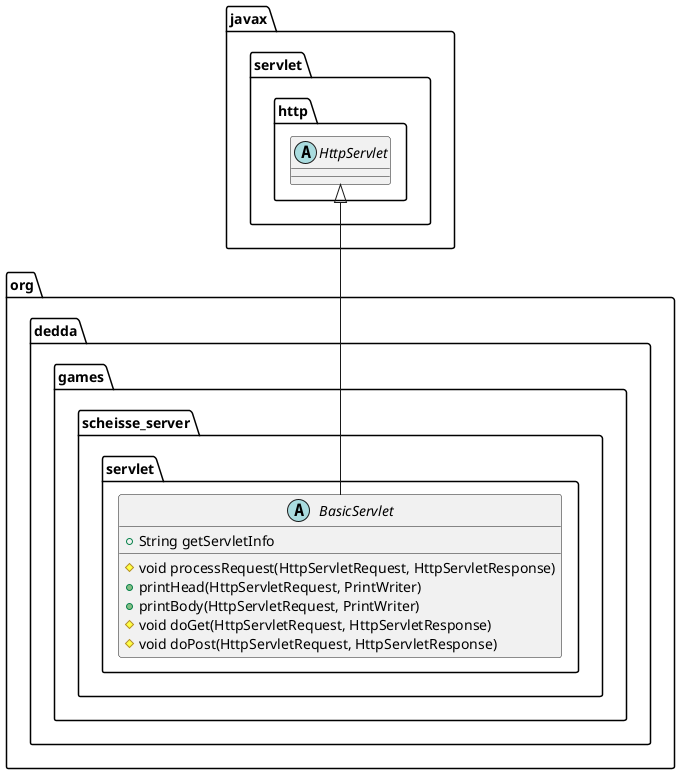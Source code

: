 @startuml
abstract class javax.servlet.http.HttpServlet

abstract class org.dedda.games.scheisse_server.servlet.BasicServlet{
    # void processRequest(HttpServletRequest, HttpServletResponse)
    + printHead(HttpServletRequest, PrintWriter)
    + printBody(HttpServletRequest, PrintWriter)
    # void doGet(HttpServletRequest, HttpServletResponse)
    # void doPost(HttpServletRequest, HttpServletResponse)
    + String getServletInfo
}

javax.servlet.http.HttpServlet <|-- org.dedda.games.scheisse_server.servlet.BasicServlet
@enduml